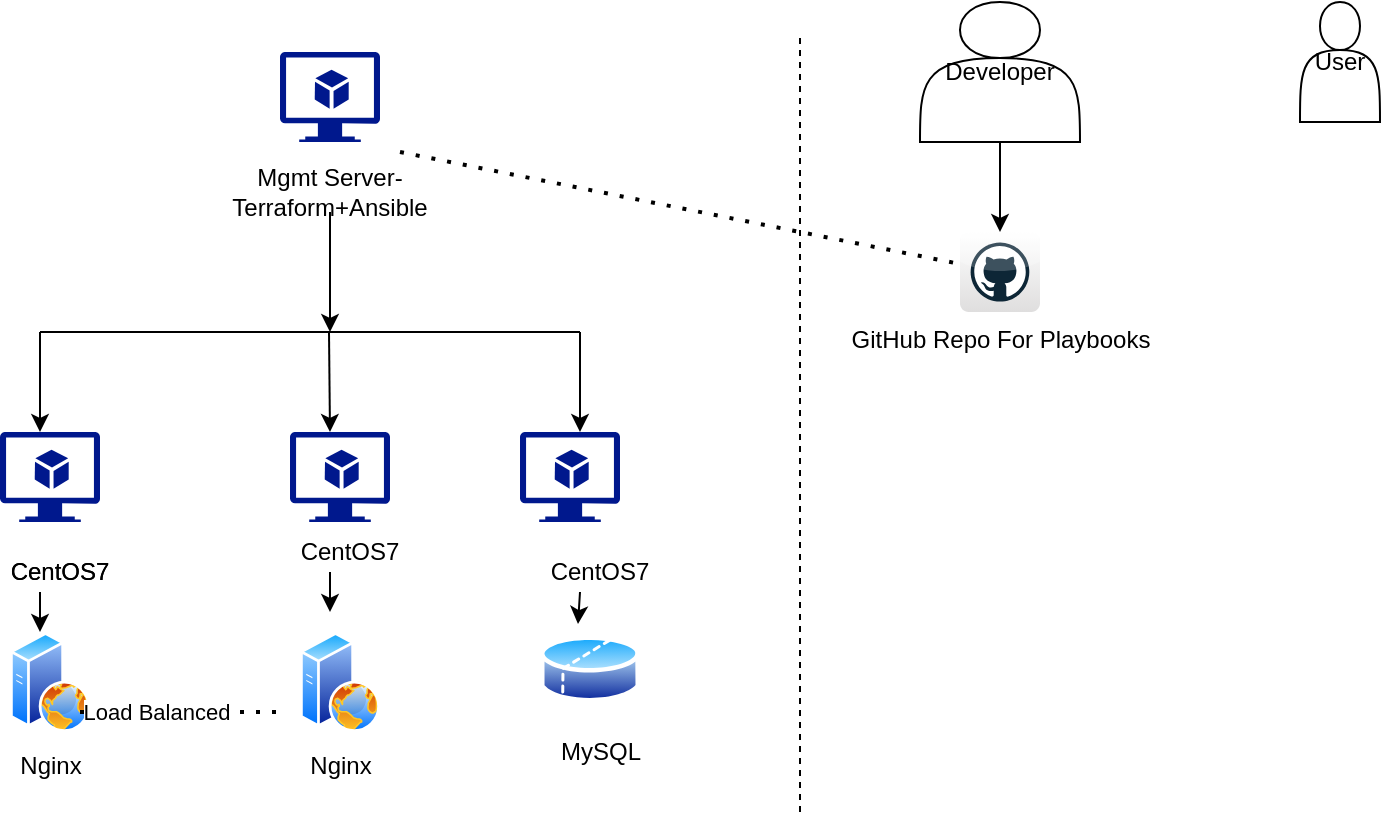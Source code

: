 <mxfile version="13.6.5" type="github"><diagram id="gHOURV0JyNADihS--BjC" name="Page-1"><mxGraphModel dx="868" dy="451" grid="1" gridSize="10" guides="1" tooltips="1" connect="1" arrows="1" fold="1" page="1" pageScale="1" pageWidth="850" pageHeight="1100" math="0" shadow="0"><root><mxCell id="0"/><mxCell id="1" parent="0"/><mxCell id="rzmqrHQgv78MiIzgCB8c-2" value="" style="aspect=fixed;pointerEvents=1;shadow=0;dashed=0;html=1;strokeColor=none;labelPosition=center;verticalLabelPosition=bottom;verticalAlign=top;align=center;fillColor=#00188D;shape=mxgraph.azure.virtual_machine_feature" vertex="1" parent="1"><mxGeometry x="140" y="50" width="50" height="45" as="geometry"/></mxCell><mxCell id="rzmqrHQgv78MiIzgCB8c-10" style="rounded=0;orthogonalLoop=1;jettySize=auto;html=1;" edge="1" parent="1" source="rzmqrHQgv78MiIzgCB8c-4"><mxGeometry relative="1" as="geometry"><mxPoint x="165" y="190" as="targetPoint"/></mxGeometry></mxCell><mxCell id="rzmqrHQgv78MiIzgCB8c-4" value="Mgmt Server-Terraform+Ansible" style="text;html=1;strokeColor=none;fillColor=none;align=center;verticalAlign=middle;whiteSpace=wrap;rounded=0;" vertex="1" parent="1"><mxGeometry x="145" y="110" width="40" height="20" as="geometry"/></mxCell><mxCell id="rzmqrHQgv78MiIzgCB8c-11" value="" style="endArrow=none;html=1;" edge="1" parent="1"><mxGeometry width="50" height="50" relative="1" as="geometry"><mxPoint x="20" y="190" as="sourcePoint"/><mxPoint x="290" y="190" as="targetPoint"/></mxGeometry></mxCell><mxCell id="rzmqrHQgv78MiIzgCB8c-13" value="" style="endArrow=classic;html=1;" edge="1" parent="1"><mxGeometry width="50" height="50" relative="1" as="geometry"><mxPoint x="20" y="190" as="sourcePoint"/><mxPoint x="20" y="240" as="targetPoint"/></mxGeometry></mxCell><mxCell id="rzmqrHQgv78MiIzgCB8c-17" value="" style="endArrow=classic;html=1;" edge="1" parent="1"><mxGeometry width="50" height="50" relative="1" as="geometry"><mxPoint x="164.5" y="190" as="sourcePoint"/><mxPoint x="165" y="240" as="targetPoint"/></mxGeometry></mxCell><mxCell id="rzmqrHQgv78MiIzgCB8c-18" value="" style="endArrow=classic;html=1;" edge="1" parent="1"><mxGeometry width="50" height="50" relative="1" as="geometry"><mxPoint x="290" y="190" as="sourcePoint"/><mxPoint x="290" y="240" as="targetPoint"/></mxGeometry></mxCell><mxCell id="rzmqrHQgv78MiIzgCB8c-19" value="" style="aspect=fixed;pointerEvents=1;shadow=0;dashed=0;html=1;strokeColor=none;labelPosition=center;verticalLabelPosition=bottom;verticalAlign=top;align=center;fillColor=#00188D;shape=mxgraph.azure.virtual_machine_feature" vertex="1" parent="1"><mxGeometry y="240" width="50" height="45" as="geometry"/></mxCell><mxCell id="rzmqrHQgv78MiIzgCB8c-20" value="" style="aspect=fixed;pointerEvents=1;shadow=0;dashed=0;html=1;strokeColor=none;labelPosition=center;verticalLabelPosition=bottom;verticalAlign=top;align=center;fillColor=#00188D;shape=mxgraph.azure.virtual_machine_feature" vertex="1" parent="1"><mxGeometry x="145" y="240" width="50" height="45" as="geometry"/></mxCell><mxCell id="rzmqrHQgv78MiIzgCB8c-21" value="" style="aspect=fixed;pointerEvents=1;shadow=0;dashed=0;html=1;strokeColor=none;labelPosition=center;verticalLabelPosition=bottom;verticalAlign=top;align=center;fillColor=#00188D;shape=mxgraph.azure.virtual_machine_feature" vertex="1" parent="1"><mxGeometry x="260" y="240" width="50" height="45" as="geometry"/></mxCell><mxCell id="rzmqrHQgv78MiIzgCB8c-25" value="CentOS7" style="text;html=1;strokeColor=none;fillColor=none;align=center;verticalAlign=middle;whiteSpace=wrap;rounded=0;" vertex="1" parent="1"><mxGeometry x="10" y="300" width="40" height="20" as="geometry"/></mxCell><mxCell id="rzmqrHQgv78MiIzgCB8c-51" style="edgeStyle=none;rounded=0;orthogonalLoop=1;jettySize=auto;html=1;exitX=0.25;exitY=1;exitDx=0;exitDy=0;" edge="1" parent="1" source="rzmqrHQgv78MiIzgCB8c-26"><mxGeometry relative="1" as="geometry"><mxPoint x="165" y="330" as="targetPoint"/></mxGeometry></mxCell><mxCell id="rzmqrHQgv78MiIzgCB8c-26" value="CentOS7" style="text;html=1;strokeColor=none;fillColor=none;align=center;verticalAlign=middle;whiteSpace=wrap;rounded=0;" vertex="1" parent="1"><mxGeometry x="155" y="290" width="40" height="20" as="geometry"/></mxCell><mxCell id="rzmqrHQgv78MiIzgCB8c-45" style="edgeStyle=none;rounded=0;orthogonalLoop=1;jettySize=auto;html=1;exitX=0.25;exitY=1;exitDx=0;exitDy=0;entryX=0.3;entryY=0;entryDx=0;entryDy=0;entryPerimeter=0;" edge="1" parent="1" source="rzmqrHQgv78MiIzgCB8c-27"><mxGeometry relative="1" as="geometry"><mxPoint x="20" y="340" as="targetPoint"/></mxGeometry></mxCell><mxCell id="rzmqrHQgv78MiIzgCB8c-27" value="CentOS7" style="text;html=1;strokeColor=none;fillColor=none;align=center;verticalAlign=middle;whiteSpace=wrap;rounded=0;" vertex="1" parent="1"><mxGeometry x="10" y="300" width="40" height="20" as="geometry"/></mxCell><mxCell id="rzmqrHQgv78MiIzgCB8c-59" style="edgeStyle=none;rounded=0;orthogonalLoop=1;jettySize=auto;html=1;exitX=0.25;exitY=1;exitDx=0;exitDy=0;entryX=0.38;entryY=-0.108;entryDx=0;entryDy=0;entryPerimeter=0;" edge="1" parent="1" source="rzmqrHQgv78MiIzgCB8c-28" target="rzmqrHQgv78MiIzgCB8c-58"><mxGeometry relative="1" as="geometry"/></mxCell><mxCell id="rzmqrHQgv78MiIzgCB8c-28" value="CentOS7" style="text;html=1;strokeColor=none;fillColor=none;align=center;verticalAlign=middle;whiteSpace=wrap;rounded=0;" vertex="1" parent="1"><mxGeometry x="280" y="300" width="40" height="20" as="geometry"/></mxCell><mxCell id="rzmqrHQgv78MiIzgCB8c-32" value="" style="endArrow=none;dashed=1;html=1;" edge="1" parent="1"><mxGeometry width="50" height="50" relative="1" as="geometry"><mxPoint x="400" y="430" as="sourcePoint"/><mxPoint x="400" y="40" as="targetPoint"/></mxGeometry></mxCell><mxCell id="rzmqrHQgv78MiIzgCB8c-40" style="edgeStyle=none;rounded=0;orthogonalLoop=1;jettySize=auto;html=1;exitX=0.5;exitY=1;exitDx=0;exitDy=0;" edge="1" parent="1" source="rzmqrHQgv78MiIzgCB8c-33" target="rzmqrHQgv78MiIzgCB8c-39"><mxGeometry relative="1" as="geometry"/></mxCell><mxCell id="rzmqrHQgv78MiIzgCB8c-33" value="Developer" style="shape=actor;whiteSpace=wrap;html=1;" vertex="1" parent="1"><mxGeometry x="460" y="25" width="80" height="70" as="geometry"/></mxCell><mxCell id="rzmqrHQgv78MiIzgCB8c-37" value="User" style="shape=actor;whiteSpace=wrap;html=1;" vertex="1" parent="1"><mxGeometry x="650" y="25" width="40" height="60" as="geometry"/></mxCell><mxCell id="rzmqrHQgv78MiIzgCB8c-39" value="GitHub Repo For Playbooks" style="dashed=0;outlineConnect=0;html=1;align=center;labelPosition=center;verticalLabelPosition=bottom;verticalAlign=top;shape=mxgraph.webicons.github;gradientColor=#DFDEDE" vertex="1" parent="1"><mxGeometry x="480" y="140" width="40" height="40" as="geometry"/></mxCell><mxCell id="rzmqrHQgv78MiIzgCB8c-42" value="" style="endArrow=none;dashed=1;html=1;dashPattern=1 3;strokeWidth=2;" edge="1" parent="1" target="rzmqrHQgv78MiIzgCB8c-39"><mxGeometry width="50" height="50" relative="1" as="geometry"><mxPoint x="200" y="100" as="sourcePoint"/><mxPoint x="450" y="230" as="targetPoint"/></mxGeometry></mxCell><mxCell id="rzmqrHQgv78MiIzgCB8c-46" value="Nginx" style="aspect=fixed;perimeter=ellipsePerimeter;html=1;align=center;shadow=0;dashed=0;spacingTop=3;image;image=img/lib/active_directory/web_server.svg;" vertex="1" parent="1"><mxGeometry x="150" y="340" width="40" height="50" as="geometry"/></mxCell><mxCell id="rzmqrHQgv78MiIzgCB8c-47" value="Nginx" style="aspect=fixed;perimeter=ellipsePerimeter;html=1;align=center;shadow=0;dashed=0;spacingTop=3;image;image=img/lib/active_directory/web_server.svg;" vertex="1" parent="1"><mxGeometry x="5" y="340" width="40" height="50" as="geometry"/></mxCell><mxCell id="rzmqrHQgv78MiIzgCB8c-54" value="" style="endArrow=none;dashed=1;html=1;dashPattern=1 3;strokeWidth=2;" edge="1" parent="1"><mxGeometry width="50" height="50" relative="1" as="geometry"><mxPoint x="40" y="380" as="sourcePoint"/><mxPoint x="140" y="380" as="targetPoint"/></mxGeometry></mxCell><mxCell id="rzmqrHQgv78MiIzgCB8c-55" value="Load Balanced" style="edgeLabel;html=1;align=center;verticalAlign=middle;resizable=0;points=[];" vertex="1" connectable="0" parent="rzmqrHQgv78MiIzgCB8c-54"><mxGeometry x="-0.24" relative="1" as="geometry"><mxPoint as="offset"/></mxGeometry></mxCell><mxCell id="rzmqrHQgv78MiIzgCB8c-58" value="" style="aspect=fixed;perimeter=ellipsePerimeter;html=1;align=center;shadow=0;dashed=0;spacingTop=3;image;image=img/lib/active_directory/database_partition_2.svg;" vertex="1" parent="1"><mxGeometry x="270" y="340" width="50" height="37" as="geometry"/></mxCell><mxCell id="rzmqrHQgv78MiIzgCB8c-60" value="MySQL" style="text;html=1;align=center;verticalAlign=middle;resizable=0;points=[];autosize=1;" vertex="1" parent="1"><mxGeometry x="275" y="390" width="50" height="20" as="geometry"/></mxCell></root></mxGraphModel></diagram></mxfile>